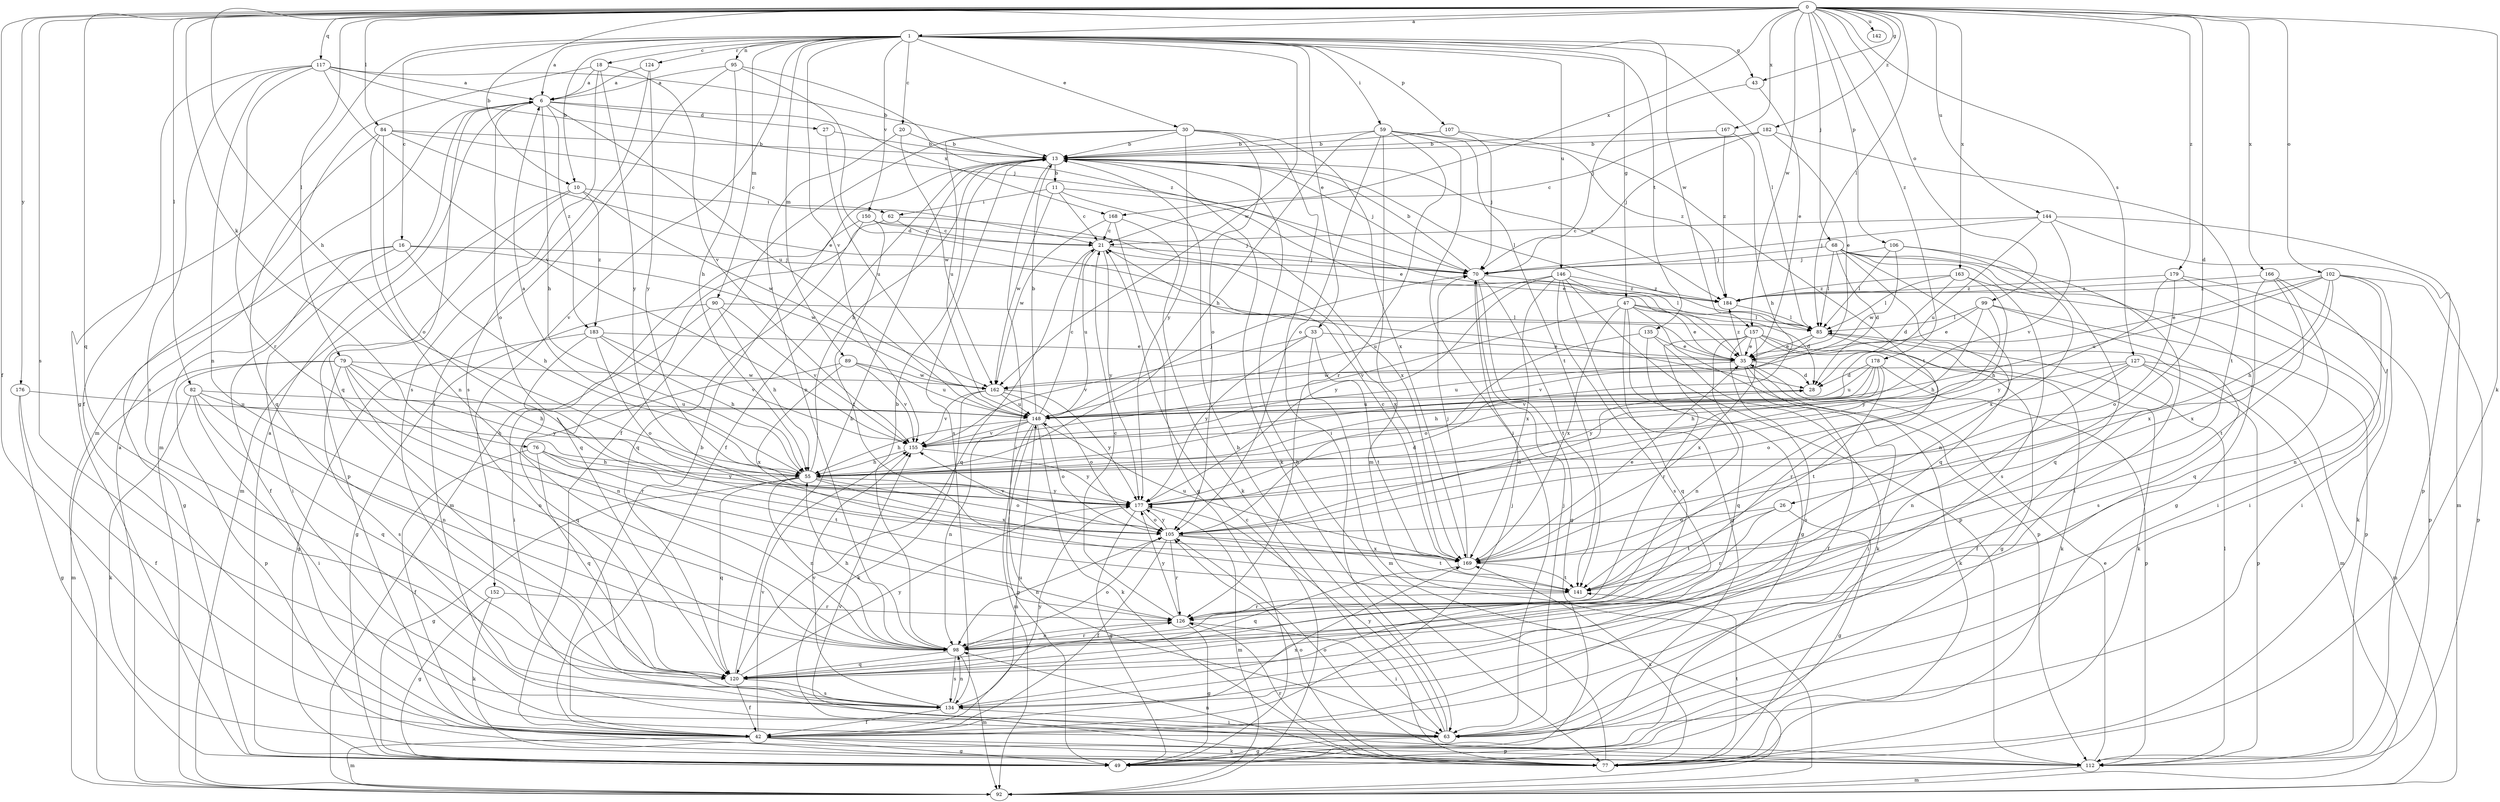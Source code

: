 strict digraph  {
0;
1;
6;
10;
11;
13;
16;
18;
20;
21;
26;
27;
28;
30;
33;
35;
42;
43;
47;
49;
55;
59;
62;
63;
68;
70;
76;
77;
79;
82;
84;
85;
89;
90;
92;
95;
98;
99;
102;
105;
106;
107;
112;
117;
120;
124;
126;
127;
134;
135;
141;
142;
144;
146;
148;
150;
152;
155;
157;
162;
163;
166;
167;
168;
169;
176;
177;
178;
179;
182;
183;
184;
0 -> 1  [label=a];
0 -> 10  [label=b];
0 -> 26  [label=d];
0 -> 42  [label=f];
0 -> 43  [label=g];
0 -> 55  [label=h];
0 -> 68  [label=j];
0 -> 76  [label=k];
0 -> 77  [label=k];
0 -> 79  [label=l];
0 -> 82  [label=l];
0 -> 84  [label=l];
0 -> 85  [label=l];
0 -> 99  [label=o];
0 -> 102  [label=o];
0 -> 106  [label=p];
0 -> 117  [label=q];
0 -> 120  [label=q];
0 -> 127  [label=s];
0 -> 134  [label=s];
0 -> 142  [label=u];
0 -> 144  [label=u];
0 -> 157  [label=w];
0 -> 163  [label=x];
0 -> 166  [label=x];
0 -> 167  [label=x];
0 -> 168  [label=x];
0 -> 176  [label=y];
0 -> 178  [label=z];
0 -> 179  [label=z];
0 -> 182  [label=z];
1 -> 6  [label=a];
1 -> 10  [label=b];
1 -> 16  [label=c];
1 -> 18  [label=c];
1 -> 20  [label=c];
1 -> 30  [label=e];
1 -> 33  [label=e];
1 -> 43  [label=g];
1 -> 47  [label=g];
1 -> 49  [label=g];
1 -> 59  [label=i];
1 -> 85  [label=l];
1 -> 89  [label=m];
1 -> 90  [label=m];
1 -> 95  [label=n];
1 -> 107  [label=p];
1 -> 124  [label=r];
1 -> 135  [label=t];
1 -> 146  [label=u];
1 -> 150  [label=v];
1 -> 152  [label=v];
1 -> 155  [label=v];
1 -> 157  [label=w];
1 -> 162  [label=w];
6 -> 27  [label=d];
6 -> 55  [label=h];
6 -> 92  [label=m];
6 -> 105  [label=o];
6 -> 120  [label=q];
6 -> 148  [label=u];
6 -> 168  [label=x];
6 -> 183  [label=z];
10 -> 62  [label=i];
10 -> 92  [label=m];
10 -> 112  [label=p];
10 -> 162  [label=w];
10 -> 183  [label=z];
11 -> 21  [label=c];
11 -> 35  [label=e];
11 -> 62  [label=i];
11 -> 162  [label=w];
11 -> 169  [label=x];
13 -> 11  [label=b];
13 -> 42  [label=f];
13 -> 63  [label=i];
13 -> 70  [label=j];
13 -> 77  [label=k];
13 -> 85  [label=l];
13 -> 134  [label=s];
13 -> 184  [label=z];
16 -> 42  [label=f];
16 -> 49  [label=g];
16 -> 55  [label=h];
16 -> 63  [label=i];
16 -> 70  [label=j];
16 -> 162  [label=w];
18 -> 6  [label=a];
18 -> 92  [label=m];
18 -> 134  [label=s];
18 -> 155  [label=v];
18 -> 177  [label=y];
20 -> 13  [label=b];
20 -> 98  [label=n];
20 -> 162  [label=w];
21 -> 70  [label=j];
21 -> 120  [label=q];
21 -> 148  [label=u];
21 -> 169  [label=x];
21 -> 177  [label=y];
26 -> 49  [label=g];
26 -> 105  [label=o];
26 -> 126  [label=r];
26 -> 141  [label=t];
27 -> 13  [label=b];
27 -> 148  [label=u];
28 -> 148  [label=u];
30 -> 13  [label=b];
30 -> 42  [label=f];
30 -> 63  [label=i];
30 -> 105  [label=o];
30 -> 148  [label=u];
30 -> 169  [label=x];
30 -> 177  [label=y];
33 -> 35  [label=e];
33 -> 92  [label=m];
33 -> 141  [label=t];
33 -> 155  [label=v];
33 -> 177  [label=y];
35 -> 28  [label=d];
35 -> 42  [label=f];
35 -> 63  [label=i];
35 -> 77  [label=k];
35 -> 148  [label=u];
35 -> 184  [label=z];
42 -> 13  [label=b];
42 -> 49  [label=g];
42 -> 70  [label=j];
42 -> 77  [label=k];
42 -> 92  [label=m];
42 -> 112  [label=p];
42 -> 148  [label=u];
42 -> 155  [label=v];
42 -> 169  [label=x];
43 -> 35  [label=e];
43 -> 70  [label=j];
47 -> 28  [label=d];
47 -> 35  [label=e];
47 -> 49  [label=g];
47 -> 85  [label=l];
47 -> 112  [label=p];
47 -> 120  [label=q];
47 -> 155  [label=v];
47 -> 169  [label=x];
49 -> 6  [label=a];
55 -> 6  [label=a];
55 -> 13  [label=b];
55 -> 49  [label=g];
55 -> 98  [label=n];
55 -> 105  [label=o];
55 -> 120  [label=q];
55 -> 169  [label=x];
55 -> 177  [label=y];
59 -> 13  [label=b];
59 -> 55  [label=h];
59 -> 63  [label=i];
59 -> 92  [label=m];
59 -> 105  [label=o];
59 -> 126  [label=r];
59 -> 141  [label=t];
59 -> 184  [label=z];
62 -> 21  [label=c];
62 -> 35  [label=e];
62 -> 120  [label=q];
63 -> 13  [label=b];
63 -> 49  [label=g];
63 -> 70  [label=j];
63 -> 177  [label=y];
68 -> 28  [label=d];
68 -> 49  [label=g];
68 -> 63  [label=i];
68 -> 70  [label=j];
68 -> 85  [label=l];
68 -> 120  [label=q];
68 -> 134  [label=s];
68 -> 169  [label=x];
70 -> 13  [label=b];
70 -> 49  [label=g];
70 -> 141  [label=t];
70 -> 184  [label=z];
76 -> 42  [label=f];
76 -> 55  [label=h];
76 -> 120  [label=q];
76 -> 141  [label=t];
76 -> 177  [label=y];
77 -> 13  [label=b];
77 -> 98  [label=n];
77 -> 105  [label=o];
77 -> 126  [label=r];
77 -> 141  [label=t];
77 -> 169  [label=x];
79 -> 55  [label=h];
79 -> 92  [label=m];
79 -> 98  [label=n];
79 -> 112  [label=p];
79 -> 126  [label=r];
79 -> 134  [label=s];
79 -> 162  [label=w];
79 -> 177  [label=y];
82 -> 55  [label=h];
82 -> 63  [label=i];
82 -> 77  [label=k];
82 -> 98  [label=n];
82 -> 120  [label=q];
82 -> 148  [label=u];
84 -> 13  [label=b];
84 -> 21  [label=c];
84 -> 35  [label=e];
84 -> 98  [label=n];
84 -> 105  [label=o];
84 -> 120  [label=q];
85 -> 35  [label=e];
85 -> 49  [label=g];
85 -> 77  [label=k];
85 -> 155  [label=v];
89 -> 120  [label=q];
89 -> 148  [label=u];
89 -> 155  [label=v];
89 -> 162  [label=w];
89 -> 169  [label=x];
90 -> 49  [label=g];
90 -> 55  [label=h];
90 -> 63  [label=i];
90 -> 85  [label=l];
90 -> 155  [label=v];
92 -> 6  [label=a];
92 -> 21  [label=c];
95 -> 6  [label=a];
95 -> 28  [label=d];
95 -> 55  [label=h];
95 -> 63  [label=i];
95 -> 184  [label=z];
98 -> 13  [label=b];
98 -> 55  [label=h];
98 -> 92  [label=m];
98 -> 105  [label=o];
98 -> 120  [label=q];
98 -> 126  [label=r];
98 -> 134  [label=s];
99 -> 35  [label=e];
99 -> 55  [label=h];
99 -> 85  [label=l];
99 -> 112  [label=p];
99 -> 134  [label=s];
99 -> 177  [label=y];
102 -> 35  [label=e];
102 -> 55  [label=h];
102 -> 77  [label=k];
102 -> 98  [label=n];
102 -> 112  [label=p];
102 -> 148  [label=u];
102 -> 169  [label=x];
102 -> 184  [label=z];
105 -> 28  [label=d];
105 -> 42  [label=f];
105 -> 98  [label=n];
105 -> 126  [label=r];
105 -> 141  [label=t];
105 -> 155  [label=v];
105 -> 169  [label=x];
105 -> 177  [label=y];
106 -> 70  [label=j];
106 -> 85  [label=l];
106 -> 98  [label=n];
106 -> 120  [label=q];
106 -> 162  [label=w];
107 -> 13  [label=b];
107 -> 70  [label=j];
107 -> 141  [label=t];
112 -> 35  [label=e];
112 -> 85  [label=l];
112 -> 92  [label=m];
112 -> 105  [label=o];
112 -> 155  [label=v];
117 -> 6  [label=a];
117 -> 13  [label=b];
117 -> 42  [label=f];
117 -> 70  [label=j];
117 -> 98  [label=n];
117 -> 126  [label=r];
117 -> 134  [label=s];
117 -> 155  [label=v];
120 -> 13  [label=b];
120 -> 42  [label=f];
120 -> 134  [label=s];
120 -> 177  [label=y];
124 -> 6  [label=a];
124 -> 134  [label=s];
124 -> 177  [label=y];
126 -> 21  [label=c];
126 -> 49  [label=g];
126 -> 63  [label=i];
126 -> 98  [label=n];
126 -> 177  [label=y];
127 -> 42  [label=f];
127 -> 55  [label=h];
127 -> 92  [label=m];
127 -> 98  [label=n];
127 -> 105  [label=o];
127 -> 112  [label=p];
127 -> 162  [label=w];
134 -> 42  [label=f];
134 -> 63  [label=i];
134 -> 98  [label=n];
134 -> 155  [label=v];
134 -> 177  [label=y];
135 -> 35  [label=e];
135 -> 77  [label=k];
135 -> 105  [label=o];
135 -> 126  [label=r];
141 -> 126  [label=r];
144 -> 21  [label=c];
144 -> 70  [label=j];
144 -> 92  [label=m];
144 -> 112  [label=p];
144 -> 148  [label=u];
144 -> 155  [label=v];
146 -> 49  [label=g];
146 -> 85  [label=l];
146 -> 112  [label=p];
146 -> 134  [label=s];
146 -> 148  [label=u];
146 -> 169  [label=x];
146 -> 177  [label=y];
146 -> 184  [label=z];
148 -> 13  [label=b];
148 -> 21  [label=c];
148 -> 49  [label=g];
148 -> 55  [label=h];
148 -> 70  [label=j];
148 -> 77  [label=k];
148 -> 92  [label=m];
148 -> 98  [label=n];
148 -> 105  [label=o];
148 -> 155  [label=v];
150 -> 21  [label=c];
150 -> 70  [label=j];
150 -> 92  [label=m];
150 -> 120  [label=q];
150 -> 141  [label=t];
152 -> 49  [label=g];
152 -> 77  [label=k];
152 -> 126  [label=r];
155 -> 55  [label=h];
155 -> 177  [label=y];
157 -> 35  [label=e];
157 -> 77  [label=k];
157 -> 92  [label=m];
157 -> 98  [label=n];
157 -> 120  [label=q];
157 -> 126  [label=r];
157 -> 134  [label=s];
157 -> 169  [label=x];
162 -> 77  [label=k];
162 -> 105  [label=o];
162 -> 148  [label=u];
162 -> 155  [label=v];
162 -> 177  [label=y];
163 -> 28  [label=d];
163 -> 55  [label=h];
163 -> 63  [label=i];
163 -> 85  [label=l];
163 -> 184  [label=z];
166 -> 63  [label=i];
166 -> 120  [label=q];
166 -> 141  [label=t];
166 -> 169  [label=x];
166 -> 184  [label=z];
167 -> 13  [label=b];
167 -> 55  [label=h];
167 -> 184  [label=z];
168 -> 21  [label=c];
168 -> 49  [label=g];
168 -> 77  [label=k];
168 -> 162  [label=w];
169 -> 21  [label=c];
169 -> 35  [label=e];
169 -> 70  [label=j];
169 -> 120  [label=q];
169 -> 141  [label=t];
169 -> 148  [label=u];
176 -> 42  [label=f];
176 -> 49  [label=g];
176 -> 148  [label=u];
177 -> 28  [label=d];
177 -> 49  [label=g];
177 -> 92  [label=m];
177 -> 105  [label=o];
178 -> 28  [label=d];
178 -> 55  [label=h];
178 -> 112  [label=p];
178 -> 141  [label=t];
178 -> 148  [label=u];
178 -> 155  [label=v];
178 -> 177  [label=y];
179 -> 63  [label=i];
179 -> 105  [label=o];
179 -> 112  [label=p];
179 -> 177  [label=y];
179 -> 184  [label=z];
182 -> 13  [label=b];
182 -> 21  [label=c];
182 -> 35  [label=e];
182 -> 70  [label=j];
182 -> 141  [label=t];
183 -> 35  [label=e];
183 -> 49  [label=g];
183 -> 55  [label=h];
183 -> 98  [label=n];
183 -> 105  [label=o];
183 -> 155  [label=v];
184 -> 85  [label=l];
}
